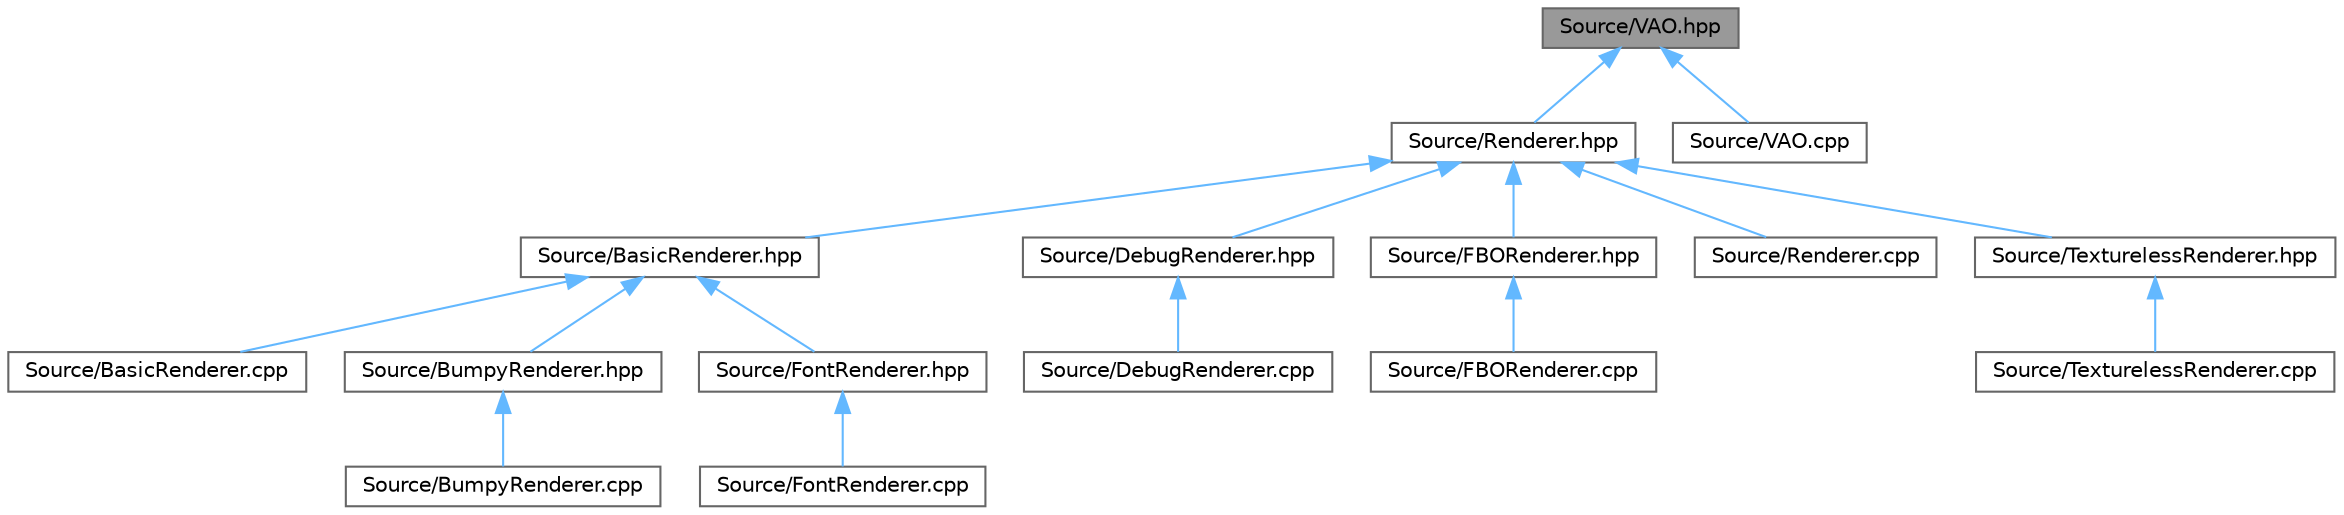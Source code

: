 digraph "Source/VAO.hpp"
{
 // INTERACTIVE_SVG=YES
 // LATEX_PDF_SIZE
  bgcolor="transparent";
  edge [fontname=Helvetica,fontsize=10,labelfontname=Helvetica,labelfontsize=10];
  node [fontname=Helvetica,fontsize=10,shape=box,height=0.2,width=0.4];
  Node1 [label="Source/VAO.hpp",height=0.2,width=0.4,color="gray40", fillcolor="grey60", style="filled", fontcolor="black",tooltip=" "];
  Node1 -> Node2 [dir="back",color="steelblue1",style="solid"];
  Node2 [label="Source/Renderer.hpp",height=0.2,width=0.4,color="grey40", fillcolor="white", style="filled",URL="$_renderer_8hpp.html",tooltip=" "];
  Node2 -> Node3 [dir="back",color="steelblue1",style="solid"];
  Node3 [label="Source/BasicRenderer.hpp",height=0.2,width=0.4,color="grey40", fillcolor="white", style="filled",URL="$_basic_renderer_8hpp.html",tooltip=" "];
  Node3 -> Node4 [dir="back",color="steelblue1",style="solid"];
  Node4 [label="Source/BasicRenderer.cpp",height=0.2,width=0.4,color="grey40", fillcolor="white", style="filled",URL="$_basic_renderer_8cpp.html",tooltip=" "];
  Node3 -> Node5 [dir="back",color="steelblue1",style="solid"];
  Node5 [label="Source/BumpyRenderer.hpp",height=0.2,width=0.4,color="grey40", fillcolor="white", style="filled",URL="$_bumpy_renderer_8hpp.html",tooltip=" "];
  Node5 -> Node6 [dir="back",color="steelblue1",style="solid"];
  Node6 [label="Source/BumpyRenderer.cpp",height=0.2,width=0.4,color="grey40", fillcolor="white", style="filled",URL="$_bumpy_renderer_8cpp.html",tooltip=" "];
  Node3 -> Node7 [dir="back",color="steelblue1",style="solid"];
  Node7 [label="Source/FontRenderer.hpp",height=0.2,width=0.4,color="grey40", fillcolor="white", style="filled",URL="$_font_renderer_8hpp.html",tooltip=" "];
  Node7 -> Node8 [dir="back",color="steelblue1",style="solid"];
  Node8 [label="Source/FontRenderer.cpp",height=0.2,width=0.4,color="grey40", fillcolor="white", style="filled",URL="$_font_renderer_8cpp.html",tooltip=" "];
  Node2 -> Node9 [dir="back",color="steelblue1",style="solid"];
  Node9 [label="Source/DebugRenderer.hpp",height=0.2,width=0.4,color="grey40", fillcolor="white", style="filled",URL="$_debug_renderer_8hpp.html",tooltip=" "];
  Node9 -> Node10 [dir="back",color="steelblue1",style="solid"];
  Node10 [label="Source/DebugRenderer.cpp",height=0.2,width=0.4,color="grey40", fillcolor="white", style="filled",URL="$_debug_renderer_8cpp.html",tooltip=" "];
  Node2 -> Node11 [dir="back",color="steelblue1",style="solid"];
  Node11 [label="Source/FBORenderer.hpp",height=0.2,width=0.4,color="grey40", fillcolor="white", style="filled",URL="$_f_b_o_renderer_8hpp.html",tooltip=" "];
  Node11 -> Node12 [dir="back",color="steelblue1",style="solid"];
  Node12 [label="Source/FBORenderer.cpp",height=0.2,width=0.4,color="grey40", fillcolor="white", style="filled",URL="$_f_b_o_renderer_8cpp.html",tooltip=" "];
  Node2 -> Node13 [dir="back",color="steelblue1",style="solid"];
  Node13 [label="Source/Renderer.cpp",height=0.2,width=0.4,color="grey40", fillcolor="white", style="filled",URL="$_renderer_8cpp.html",tooltip=" "];
  Node2 -> Node14 [dir="back",color="steelblue1",style="solid"];
  Node14 [label="Source/TexturelessRenderer.hpp",height=0.2,width=0.4,color="grey40", fillcolor="white", style="filled",URL="$_textureless_renderer_8hpp.html",tooltip=" "];
  Node14 -> Node15 [dir="back",color="steelblue1",style="solid"];
  Node15 [label="Source/TexturelessRenderer.cpp",height=0.2,width=0.4,color="grey40", fillcolor="white", style="filled",URL="$_textureless_renderer_8cpp.html",tooltip=" "];
  Node1 -> Node16 [dir="back",color="steelblue1",style="solid"];
  Node16 [label="Source/VAO.cpp",height=0.2,width=0.4,color="grey40", fillcolor="white", style="filled",URL="$_v_a_o_8cpp.html",tooltip=" "];
}
